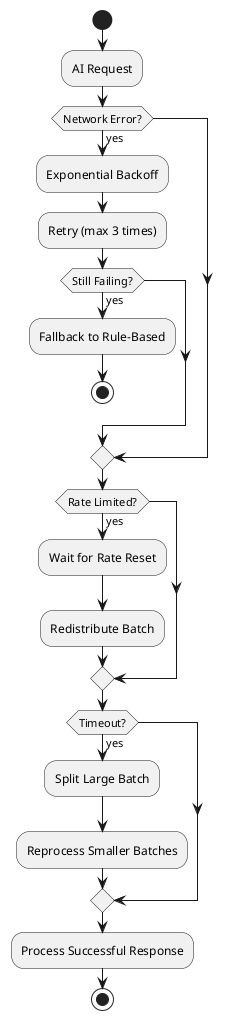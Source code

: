 @startuml
start
:AI Request;
if (Network Error?) then (yes)
  :Exponential Backoff;
  :Retry (max 3 times);
  if (Still Failing?) then (yes)
    :Fallback to Rule-Based;
    stop
  endif
endif

if (Rate Limited?) then (yes)
  :Wait for Rate Reset;
  :Redistribute Batch;
endif

if (Timeout?) then (yes)
  :Split Large Batch;
  :Reprocess Smaller Batches;
endif

:Process Successful Response;
stop
@enduml
